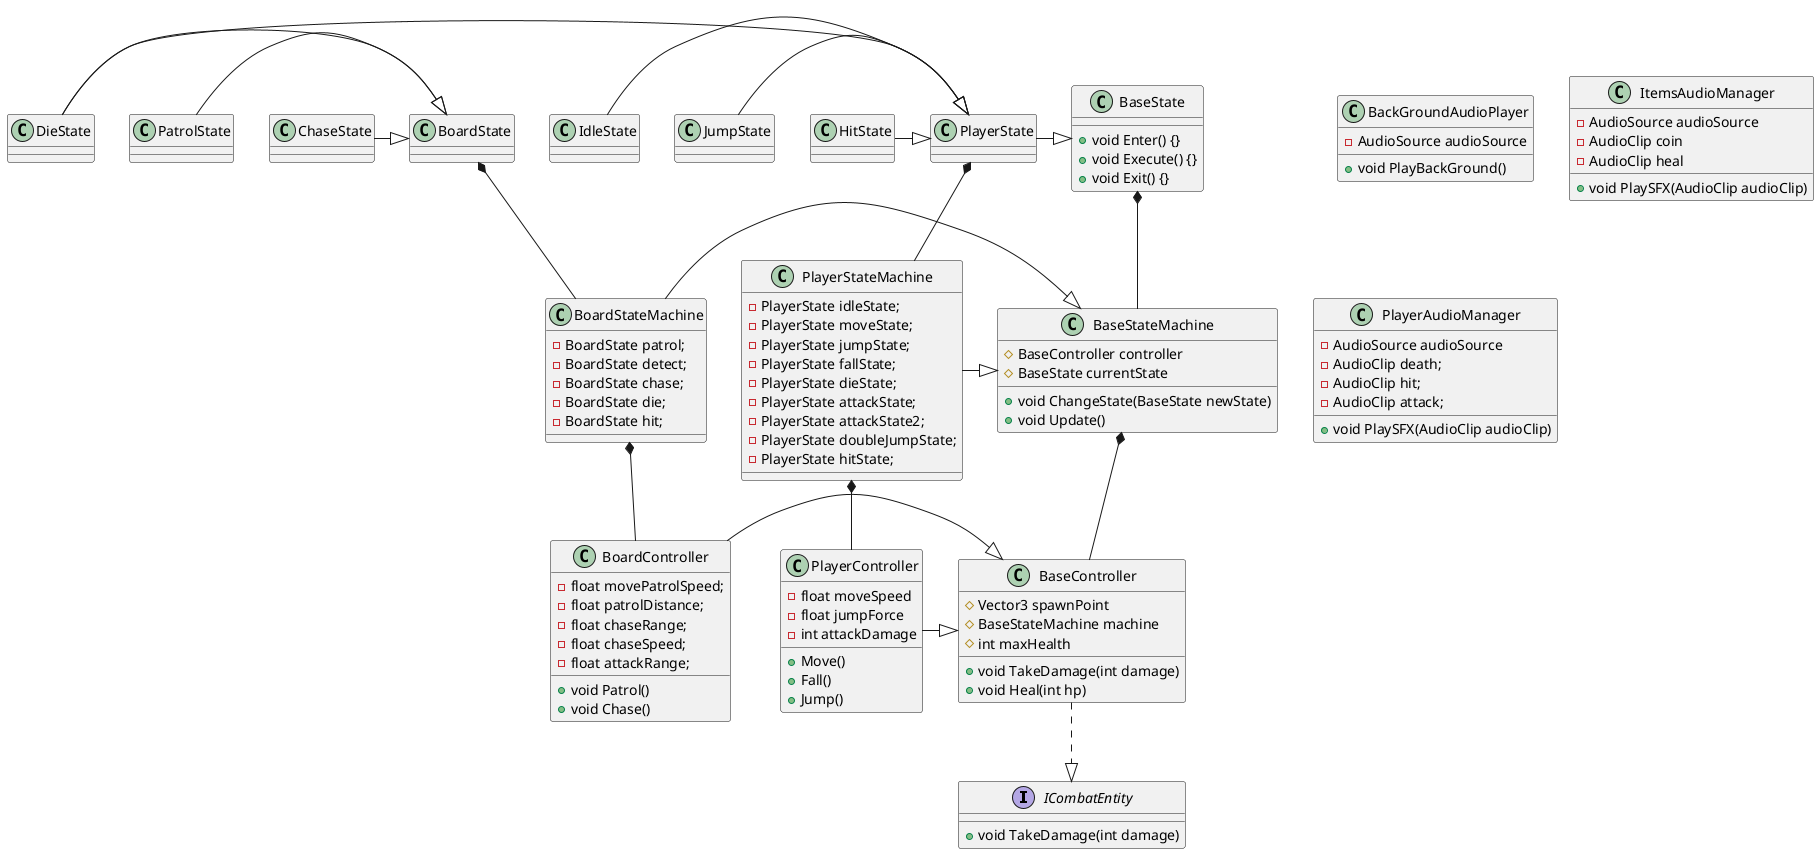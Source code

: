 @startuml Diagram

interface ICombatEntity {
    + void TakeDamage(int damage)
}

class BaseController {
    # Vector3 spawnPoint
    # BaseStateMachine machine
    # int maxHealth

    + void TakeDamage(int damage)
    + void Heal(int hp)
}

class BaseStateMachine {
    # BaseController controller
    # BaseState currentState

    + void ChangeState(BaseState newState)
    + void Update()
}

class BaseState 
{
    + void Enter() {}
    + void Execute() {}
    + void Exit() {}
}

BaseController ..|> ICombatEntity
BaseStateMachine *-- BaseController
BaseState *-- BaseStateMachine

class PlayerController {
    - float moveSpeed
    - float jumpForce
    - int attackDamage

    + Move()
    + Fall()
    + Jump()

} 
PlayerController -|> BaseController

class PlayerStateMachine {
    - PlayerState idleState;
    - PlayerState moveState;
    - PlayerState jumpState;
    - PlayerState fallState;
    - PlayerState dieState;
    - PlayerState attackState;
    - PlayerState attackState2;
    - PlayerState doubleJumpState;
    - PlayerState hitState;
}
PlayerStateMachine -|> BaseStateMachine

class PlayerState {

}
PlayerState -|> BaseState

class IdleState {

}
IdleState -|> PlayerState

class JumpState {

}
JumpState -|> PlayerState

class HitState {

}
HitState -|> PlayerState


class DieState {

}
DieState -|> PlayerState

PlayerStateMachine *-- PlayerController
PlayerState *-- PlayerStateMachine

class BoardController {
    - float movePatrolSpeed;
    - float patrolDistance;
    - float chaseRange;
    - float chaseSpeed;
    - float attackRange;

    + void Patrol()
    + void Chase()
} 
BoardController -|> BaseController

class BoardStateMachine {
    - BoardState patrol;
    - BoardState detect;
    - BoardState chase;
    - BoardState die;
    - BoardState hit;
}
BoardStateMachine -|> BaseStateMachine

class BoardState {

}

class PatrolState {

}
PatrolState -|> BoardState

class ChaseState {

}
ChaseState -|> BoardState

class DieState {

}
DieState -|> BoardState

class BackGroundAudioPlayer {
    - AudioSource audioSource

    + void PlayBackGround()
}

class ItemsAudioManager {
    - AudioSource audioSource
    - AudioClip coin
    - AudioClip heal

    + void PlaySFX(AudioClip audioClip)
}

class PlayerAudioManager {
    - AudioSource audioSource
    - AudioClip death;
    - AudioClip hit;
    - AudioClip attack;

    + void PlaySFX(AudioClip audioClip)
}

BoardStateMachine *-- BoardController
BoardState *-- BoardStateMachine
@enduml
